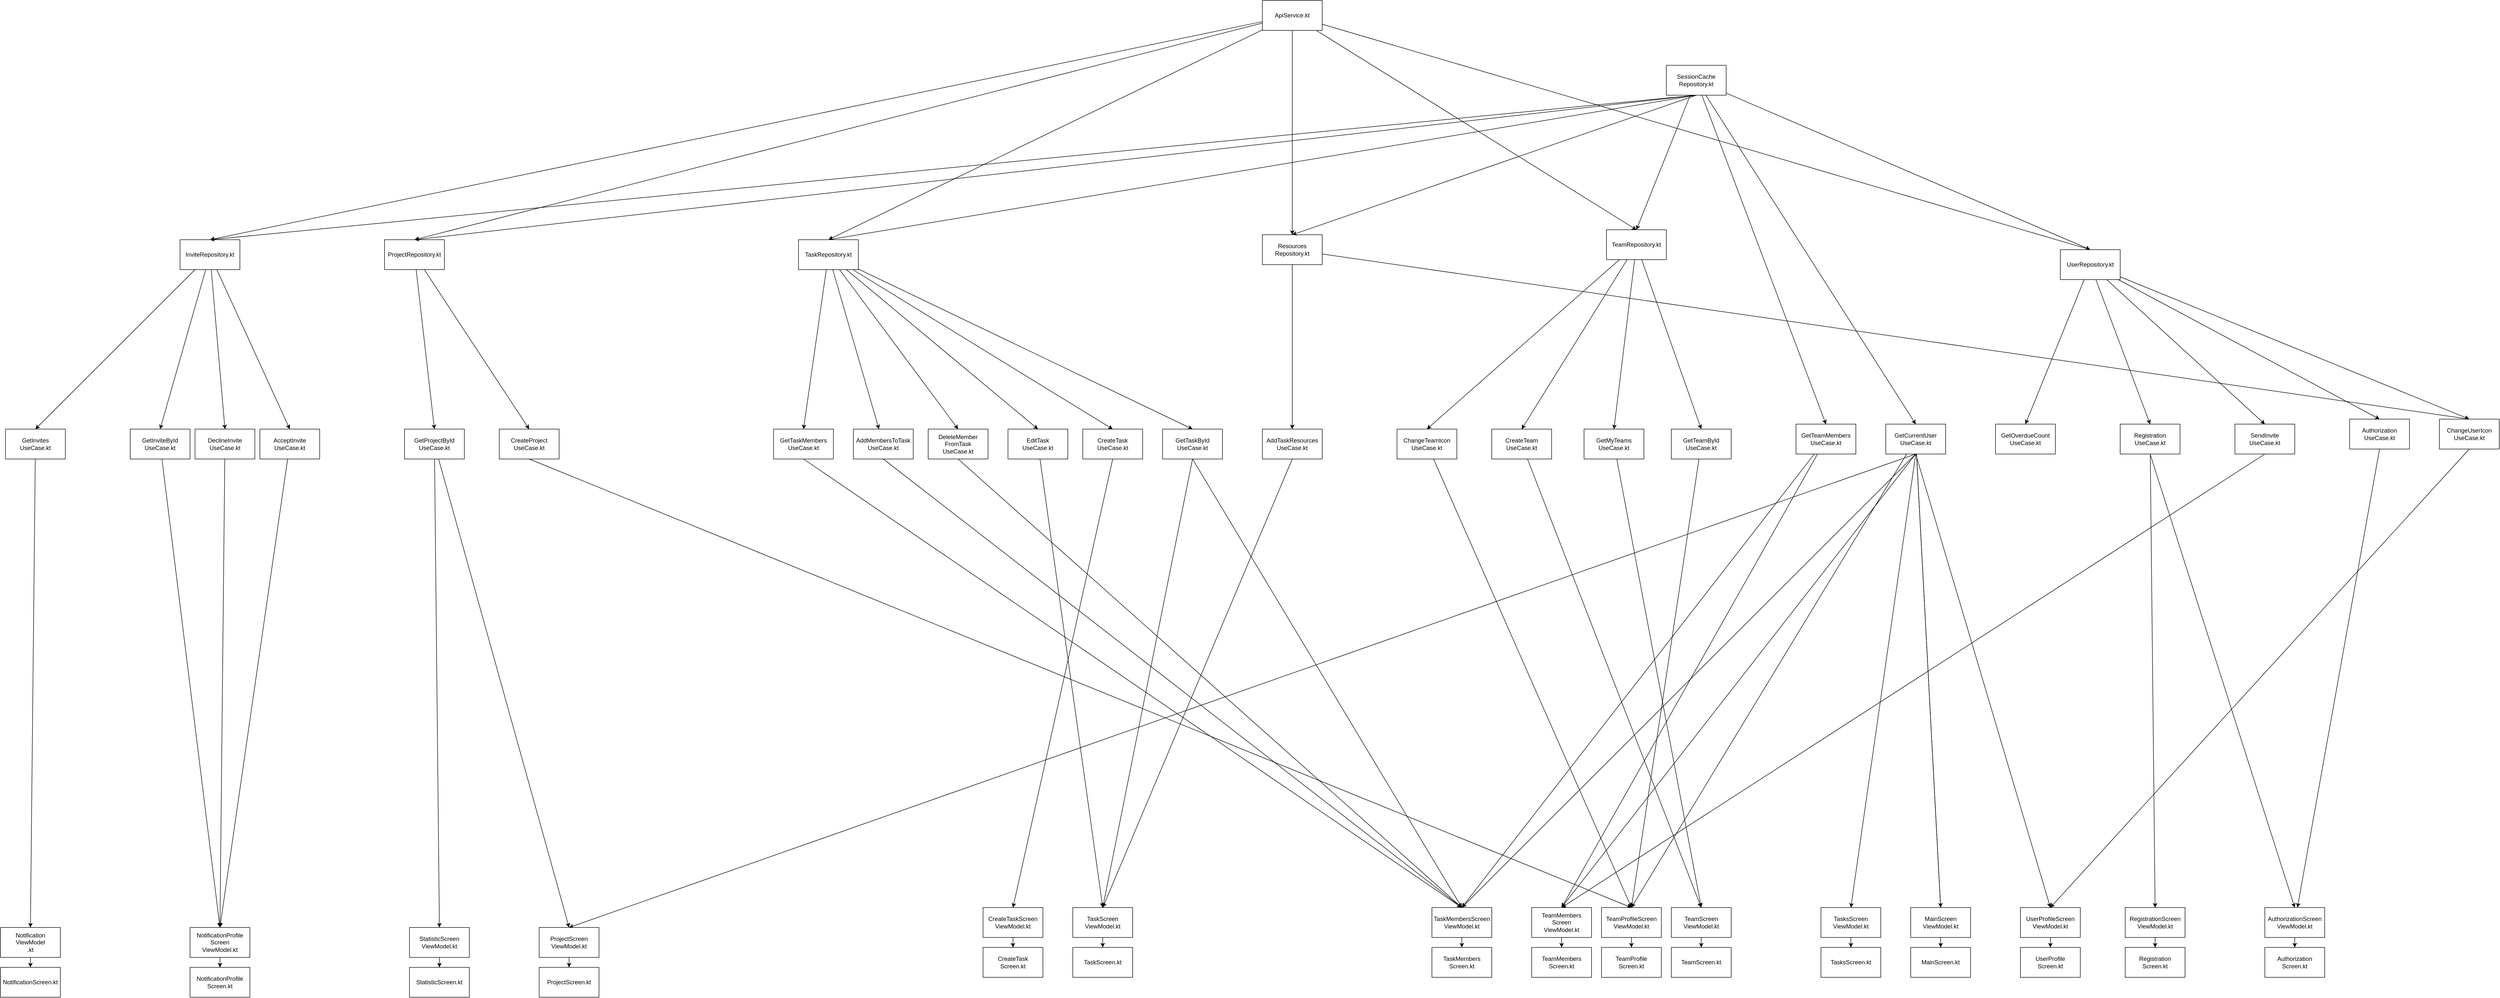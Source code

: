 <mxfile version="24.4.13" type="github">
  <diagram name="Страница — 1" id="Wd8Lt1hOdJY-ABtcQ9To">
    <mxGraphModel dx="9902" dy="3682" grid="1" gridSize="10" guides="1" tooltips="1" connect="1" arrows="1" fold="1" page="1" pageScale="1" pageWidth="827" pageHeight="1169" math="0" shadow="0">
      <root>
        <mxCell id="0" />
        <mxCell id="1" parent="0" />
        <mxCell id="PsXaZOM_-T2VpOONmFBl-9" style="rounded=0;orthogonalLoop=1;jettySize=auto;html=1;entryX=0.5;entryY=0;entryDx=0;entryDy=0;elbow=vertical;" parent="1" source="PsXaZOM_-T2VpOONmFBl-1" target="PsXaZOM_-T2VpOONmFBl-2" edge="1">
          <mxGeometry relative="1" as="geometry" />
        </mxCell>
        <mxCell id="PsXaZOM_-T2VpOONmFBl-10" style="rounded=0;orthogonalLoop=1;jettySize=auto;html=1;entryX=0.5;entryY=0;entryDx=0;entryDy=0;elbow=vertical;" parent="1" source="PsXaZOM_-T2VpOONmFBl-1" target="PsXaZOM_-T2VpOONmFBl-3" edge="1">
          <mxGeometry relative="1" as="geometry" />
        </mxCell>
        <mxCell id="PsXaZOM_-T2VpOONmFBl-11" style="rounded=0;orthogonalLoop=1;jettySize=auto;html=1;entryX=0.5;entryY=0;entryDx=0;entryDy=0;elbow=vertical;" parent="1" source="PsXaZOM_-T2VpOONmFBl-1" target="PsXaZOM_-T2VpOONmFBl-4" edge="1">
          <mxGeometry relative="1" as="geometry" />
        </mxCell>
        <mxCell id="PsXaZOM_-T2VpOONmFBl-12" style="rounded=0;orthogonalLoop=1;jettySize=auto;html=1;entryX=0.5;entryY=0;entryDx=0;entryDy=0;elbow=vertical;" parent="1" source="PsXaZOM_-T2VpOONmFBl-1" target="PsXaZOM_-T2VpOONmFBl-6" edge="1">
          <mxGeometry relative="1" as="geometry" />
        </mxCell>
        <mxCell id="PsXaZOM_-T2VpOONmFBl-13" style="rounded=0;orthogonalLoop=1;jettySize=auto;html=1;entryX=0.5;entryY=0;entryDx=0;entryDy=0;elbow=vertical;" parent="1" source="PsXaZOM_-T2VpOONmFBl-1" target="PsXaZOM_-T2VpOONmFBl-7" edge="1">
          <mxGeometry relative="1" as="geometry" />
        </mxCell>
        <mxCell id="PsXaZOM_-T2VpOONmFBl-14" style="rounded=0;orthogonalLoop=1;jettySize=auto;html=1;entryX=0.5;entryY=0;entryDx=0;entryDy=0;elbow=vertical;" parent="1" source="PsXaZOM_-T2VpOONmFBl-1" target="PsXaZOM_-T2VpOONmFBl-8" edge="1">
          <mxGeometry relative="1" as="geometry" />
        </mxCell>
        <mxCell id="PsXaZOM_-T2VpOONmFBl-1" value="ApiService.kt" style="rounded=0;whiteSpace=wrap;html=1;" parent="1" vertex="1">
          <mxGeometry x="-860" y="-870" width="120" height="60" as="geometry" />
        </mxCell>
        <mxCell id="rrfpWrtRIMoo7r-Dwv4L-63" style="rounded=0;orthogonalLoop=1;jettySize=auto;html=1;entryX=0.5;entryY=0;entryDx=0;entryDy=0;elbow=vertical;" parent="1" source="PsXaZOM_-T2VpOONmFBl-2" target="rrfpWrtRIMoo7r-Dwv4L-4" edge="1">
          <mxGeometry relative="1" as="geometry" />
        </mxCell>
        <mxCell id="rrfpWrtRIMoo7r-Dwv4L-64" style="rounded=0;orthogonalLoop=1;jettySize=auto;html=1;entryX=0.5;entryY=0;entryDx=0;entryDy=0;elbow=vertical;" parent="1" source="PsXaZOM_-T2VpOONmFBl-2" target="rrfpWrtRIMoo7r-Dwv4L-5" edge="1">
          <mxGeometry relative="1" as="geometry" />
        </mxCell>
        <mxCell id="rrfpWrtRIMoo7r-Dwv4L-65" style="rounded=0;orthogonalLoop=1;jettySize=auto;html=1;entryX=0.5;entryY=0;entryDx=0;entryDy=0;elbow=vertical;" parent="1" source="PsXaZOM_-T2VpOONmFBl-2" target="rrfpWrtRIMoo7r-Dwv4L-2" edge="1">
          <mxGeometry relative="1" as="geometry" />
        </mxCell>
        <mxCell id="rrfpWrtRIMoo7r-Dwv4L-66" style="rounded=0;orthogonalLoop=1;jettySize=auto;html=1;entryX=0.5;entryY=0;entryDx=0;entryDy=0;elbow=vertical;" parent="1" source="PsXaZOM_-T2VpOONmFBl-2" target="rrfpWrtRIMoo7r-Dwv4L-3" edge="1">
          <mxGeometry relative="1" as="geometry" />
        </mxCell>
        <mxCell id="PsXaZOM_-T2VpOONmFBl-2" value="InviteRepository.kt" style="rounded=0;whiteSpace=wrap;html=1;" parent="1" vertex="1">
          <mxGeometry x="-3030" y="-390" width="120" height="60" as="geometry" />
        </mxCell>
        <mxCell id="GL7n69devyDXVmoGjWVV-3" style="rounded=0;orthogonalLoop=1;jettySize=auto;html=1;entryX=0.5;entryY=0;entryDx=0;entryDy=0;elbow=vertical;" edge="1" parent="1" source="PsXaZOM_-T2VpOONmFBl-3" target="rrfpWrtRIMoo7r-Dwv4L-6">
          <mxGeometry relative="1" as="geometry" />
        </mxCell>
        <mxCell id="GL7n69devyDXVmoGjWVV-4" style="rounded=0;orthogonalLoop=1;jettySize=auto;html=1;entryX=0.5;entryY=0;entryDx=0;entryDy=0;elbow=vertical;" edge="1" parent="1" source="PsXaZOM_-T2VpOONmFBl-3" target="rrfpWrtRIMoo7r-Dwv4L-7">
          <mxGeometry relative="1" as="geometry" />
        </mxCell>
        <mxCell id="PsXaZOM_-T2VpOONmFBl-3" value="ProjectRepository.kt" style="rounded=0;whiteSpace=wrap;html=1;" parent="1" vertex="1">
          <mxGeometry x="-2620" y="-390" width="120" height="60" as="geometry" />
        </mxCell>
        <mxCell id="GL7n69devyDXVmoGjWVV-72" style="rounded=0;orthogonalLoop=1;jettySize=auto;html=1;entryX=0.5;entryY=0;entryDx=0;entryDy=0;elbow=vertical;" edge="1" parent="1" source="PsXaZOM_-T2VpOONmFBl-4" target="rrfpWrtRIMoo7r-Dwv4L-8">
          <mxGeometry relative="1" as="geometry" />
        </mxCell>
        <mxCell id="GL7n69devyDXVmoGjWVV-85" style="rounded=0;orthogonalLoop=1;jettySize=auto;html=1;entryX=0.5;entryY=0;entryDx=0;entryDy=0;elbow=vertical;" edge="1" parent="1" source="PsXaZOM_-T2VpOONmFBl-4" target="rrfpWrtRIMoo7r-Dwv4L-9">
          <mxGeometry relative="1" as="geometry">
            <mxPoint x="2025" y="-30" as="targetPoint" />
          </mxGeometry>
        </mxCell>
        <mxCell id="PsXaZOM_-T2VpOONmFBl-4" value="&lt;div&gt;Resources&lt;/div&gt;&lt;div&gt;Repository.kt&lt;/div&gt;" style="rounded=0;whiteSpace=wrap;html=1;" parent="1" vertex="1">
          <mxGeometry x="-860" y="-400" width="120" height="60" as="geometry" />
        </mxCell>
        <mxCell id="rrfpWrtRIMoo7r-Dwv4L-35" style="rounded=0;orthogonalLoop=1;jettySize=auto;html=1;entryX=0.5;entryY=0;entryDx=0;entryDy=0;elbow=vertical;" parent="1" source="PsXaZOM_-T2VpOONmFBl-5" target="PsXaZOM_-T2VpOONmFBl-8" edge="1">
          <mxGeometry relative="1" as="geometry" />
        </mxCell>
        <mxCell id="rrfpWrtRIMoo7r-Dwv4L-36" style="rounded=0;orthogonalLoop=1;jettySize=auto;html=1;entryX=0.5;entryY=0;entryDx=0;entryDy=0;elbow=vertical;" parent="1" source="PsXaZOM_-T2VpOONmFBl-5" target="PsXaZOM_-T2VpOONmFBl-7" edge="1">
          <mxGeometry relative="1" as="geometry" />
        </mxCell>
        <mxCell id="rrfpWrtRIMoo7r-Dwv4L-37" style="rounded=0;orthogonalLoop=1;jettySize=auto;html=1;entryX=0.5;entryY=0;entryDx=0;entryDy=0;exitX=0.5;exitY=1;exitDx=0;exitDy=0;elbow=vertical;" parent="1" source="PsXaZOM_-T2VpOONmFBl-5" target="PsXaZOM_-T2VpOONmFBl-6" edge="1">
          <mxGeometry relative="1" as="geometry" />
        </mxCell>
        <mxCell id="rrfpWrtRIMoo7r-Dwv4L-38" style="rounded=0;orthogonalLoop=1;jettySize=auto;html=1;entryX=0.5;entryY=0;entryDx=0;entryDy=0;exitX=0.5;exitY=1;exitDx=0;exitDy=0;elbow=vertical;" parent="1" source="PsXaZOM_-T2VpOONmFBl-5" target="PsXaZOM_-T2VpOONmFBl-4" edge="1">
          <mxGeometry relative="1" as="geometry" />
        </mxCell>
        <mxCell id="rrfpWrtRIMoo7r-Dwv4L-39" style="rounded=0;orthogonalLoop=1;jettySize=auto;html=1;entryX=0.5;entryY=0;entryDx=0;entryDy=0;exitX=0.5;exitY=1;exitDx=0;exitDy=0;elbow=vertical;" parent="1" source="PsXaZOM_-T2VpOONmFBl-5" target="PsXaZOM_-T2VpOONmFBl-3" edge="1">
          <mxGeometry relative="1" as="geometry" />
        </mxCell>
        <mxCell id="rrfpWrtRIMoo7r-Dwv4L-40" style="rounded=0;orthogonalLoop=1;jettySize=auto;html=1;entryX=0.5;entryY=0;entryDx=0;entryDy=0;exitX=0.5;exitY=1;exitDx=0;exitDy=0;elbow=vertical;" parent="1" source="PsXaZOM_-T2VpOONmFBl-5" target="PsXaZOM_-T2VpOONmFBl-2" edge="1">
          <mxGeometry relative="1" as="geometry" />
        </mxCell>
        <mxCell id="rrfpWrtRIMoo7r-Dwv4L-54" style="rounded=0;orthogonalLoop=1;jettySize=auto;html=1;entryX=0.5;entryY=0;entryDx=0;entryDy=0;elbow=vertical;" parent="1" source="PsXaZOM_-T2VpOONmFBl-5" target="rrfpWrtRIMoo7r-Dwv4L-52" edge="1">
          <mxGeometry relative="1" as="geometry" />
        </mxCell>
        <mxCell id="rrfpWrtRIMoo7r-Dwv4L-24" style="rounded=0;orthogonalLoop=1;jettySize=auto;html=1;elbow=vertical;" parent="1" source="PsXaZOM_-T2VpOONmFBl-6" target="rrfpWrtRIMoo7r-Dwv4L-10" edge="1">
          <mxGeometry relative="1" as="geometry" />
        </mxCell>
        <mxCell id="rrfpWrtRIMoo7r-Dwv4L-25" style="rounded=0;orthogonalLoop=1;jettySize=auto;html=1;entryX=0.5;entryY=0;entryDx=0;entryDy=0;elbow=vertical;" parent="1" source="PsXaZOM_-T2VpOONmFBl-6" target="rrfpWrtRIMoo7r-Dwv4L-11" edge="1">
          <mxGeometry relative="1" as="geometry" />
        </mxCell>
        <mxCell id="rrfpWrtRIMoo7r-Dwv4L-26" style="rounded=0;orthogonalLoop=1;jettySize=auto;html=1;entryX=0.5;entryY=0;entryDx=0;entryDy=0;elbow=vertical;" parent="1" source="PsXaZOM_-T2VpOONmFBl-6" target="rrfpWrtRIMoo7r-Dwv4L-12" edge="1">
          <mxGeometry relative="1" as="geometry" />
        </mxCell>
        <mxCell id="rrfpWrtRIMoo7r-Dwv4L-27" style="rounded=0;orthogonalLoop=1;jettySize=auto;html=1;entryX=0.5;entryY=0;entryDx=0;entryDy=0;elbow=vertical;" parent="1" source="PsXaZOM_-T2VpOONmFBl-6" target="rrfpWrtRIMoo7r-Dwv4L-13" edge="1">
          <mxGeometry relative="1" as="geometry" />
        </mxCell>
        <mxCell id="rrfpWrtRIMoo7r-Dwv4L-28" style="rounded=0;orthogonalLoop=1;jettySize=auto;html=1;entryX=0.5;entryY=0;entryDx=0;entryDy=0;elbow=vertical;" parent="1" source="PsXaZOM_-T2VpOONmFBl-6" target="rrfpWrtRIMoo7r-Dwv4L-14" edge="1">
          <mxGeometry relative="1" as="geometry" />
        </mxCell>
        <mxCell id="rrfpWrtRIMoo7r-Dwv4L-29" style="rounded=0;orthogonalLoop=1;jettySize=auto;html=1;entryX=0.5;entryY=0;entryDx=0;entryDy=0;elbow=vertical;" parent="1" source="PsXaZOM_-T2VpOONmFBl-6" target="rrfpWrtRIMoo7r-Dwv4L-15" edge="1">
          <mxGeometry relative="1" as="geometry" />
        </mxCell>
        <mxCell id="PsXaZOM_-T2VpOONmFBl-6" value="TaskRepository.kt" style="rounded=0;whiteSpace=wrap;html=1;" parent="1" vertex="1">
          <mxGeometry x="-1790" y="-390" width="120" height="60" as="geometry" />
        </mxCell>
        <mxCell id="GL7n69devyDXVmoGjWVV-75" style="rounded=0;orthogonalLoop=1;jettySize=auto;html=1;entryX=0.5;entryY=0;entryDx=0;entryDy=0;elbow=vertical;" edge="1" parent="1" source="PsXaZOM_-T2VpOONmFBl-7" target="rrfpWrtRIMoo7r-Dwv4L-16">
          <mxGeometry relative="1" as="geometry" />
        </mxCell>
        <mxCell id="GL7n69devyDXVmoGjWVV-76" style="rounded=0;orthogonalLoop=1;jettySize=auto;html=1;entryX=0.5;entryY=0;entryDx=0;entryDy=0;elbow=vertical;" edge="1" parent="1" source="PsXaZOM_-T2VpOONmFBl-7" target="rrfpWrtRIMoo7r-Dwv4L-17">
          <mxGeometry relative="1" as="geometry" />
        </mxCell>
        <mxCell id="GL7n69devyDXVmoGjWVV-77" style="rounded=0;orthogonalLoop=1;jettySize=auto;html=1;entryX=0.5;entryY=0;entryDx=0;entryDy=0;elbow=vertical;" edge="1" parent="1" source="PsXaZOM_-T2VpOONmFBl-7" target="rrfpWrtRIMoo7r-Dwv4L-18">
          <mxGeometry relative="1" as="geometry" />
        </mxCell>
        <mxCell id="GL7n69devyDXVmoGjWVV-78" style="rounded=0;orthogonalLoop=1;jettySize=auto;html=1;entryX=0.5;entryY=0;entryDx=0;entryDy=0;elbow=vertical;" edge="1" parent="1" source="PsXaZOM_-T2VpOONmFBl-7" target="rrfpWrtRIMoo7r-Dwv4L-19">
          <mxGeometry relative="1" as="geometry" />
        </mxCell>
        <mxCell id="GL7n69devyDXVmoGjWVV-79" style="rounded=0;orthogonalLoop=1;jettySize=auto;html=1;entryX=0.5;entryY=0;entryDx=0;entryDy=0;elbow=vertical;" edge="1" parent="1" source="PsXaZOM_-T2VpOONmFBl-5" target="rrfpWrtRIMoo7r-Dwv4L-20">
          <mxGeometry relative="1" as="geometry" />
        </mxCell>
        <mxCell id="PsXaZOM_-T2VpOONmFBl-7" value="TeamRepository.kt" style="rounded=0;whiteSpace=wrap;html=1;" parent="1" vertex="1">
          <mxGeometry x="-170" y="-410" width="120" height="60" as="geometry" />
        </mxCell>
        <mxCell id="rrfpWrtRIMoo7r-Dwv4L-43" style="rounded=0;orthogonalLoop=1;jettySize=auto;html=1;entryX=0.5;entryY=0;entryDx=0;entryDy=0;elbow=vertical;" parent="1" source="PsXaZOM_-T2VpOONmFBl-8" target="rrfpWrtRIMoo7r-Dwv4L-21" edge="1">
          <mxGeometry relative="1" as="geometry" />
        </mxCell>
        <mxCell id="rrfpWrtRIMoo7r-Dwv4L-44" style="rounded=0;orthogonalLoop=1;jettySize=auto;html=1;entryX=0.5;entryY=0;entryDx=0;entryDy=0;elbow=vertical;" parent="1" source="PsXaZOM_-T2VpOONmFBl-8" target="rrfpWrtRIMoo7r-Dwv4L-30" edge="1">
          <mxGeometry relative="1" as="geometry" />
        </mxCell>
        <mxCell id="rrfpWrtRIMoo7r-Dwv4L-55" style="rounded=0;orthogonalLoop=1;jettySize=auto;html=1;entryX=0.5;entryY=0;entryDx=0;entryDy=0;elbow=vertical;" parent="1" source="PsXaZOM_-T2VpOONmFBl-8" target="rrfpWrtRIMoo7r-Dwv4L-22" edge="1">
          <mxGeometry relative="1" as="geometry" />
        </mxCell>
        <mxCell id="rrfpWrtRIMoo7r-Dwv4L-56" style="rounded=0;orthogonalLoop=1;jettySize=auto;html=1;entryX=0.5;entryY=0;entryDx=0;entryDy=0;elbow=vertical;" parent="1" source="PsXaZOM_-T2VpOONmFBl-8" target="rrfpWrtRIMoo7r-Dwv4L-31" edge="1">
          <mxGeometry relative="1" as="geometry" />
        </mxCell>
        <mxCell id="GL7n69devyDXVmoGjWVV-84" style="rounded=0;orthogonalLoop=1;jettySize=auto;html=1;entryX=0.5;entryY=0;entryDx=0;entryDy=0;elbow=vertical;" edge="1" parent="1" source="PsXaZOM_-T2VpOONmFBl-8" target="rrfpWrtRIMoo7r-Dwv4L-9">
          <mxGeometry relative="1" as="geometry" />
        </mxCell>
        <mxCell id="PsXaZOM_-T2VpOONmFBl-8" value="UserRepository.kt" style="rounded=0;whiteSpace=wrap;html=1;" parent="1" vertex="1">
          <mxGeometry x="740" y="-370" width="120" height="60" as="geometry" />
        </mxCell>
        <mxCell id="rrfpWrtRIMoo7r-Dwv4L-61" style="rounded=0;orthogonalLoop=1;jettySize=auto;html=1;entryX=0.5;entryY=0;entryDx=0;entryDy=0;elbow=vertical;" parent="1" source="rrfpWrtRIMoo7r-Dwv4L-2" target="rrfpWrtRIMoo7r-Dwv4L-57" edge="1">
          <mxGeometry relative="1" as="geometry">
            <mxPoint x="-1920.0" y="530" as="targetPoint" />
          </mxGeometry>
        </mxCell>
        <mxCell id="rrfpWrtRIMoo7r-Dwv4L-2" value="&lt;div&gt;AcceptInvite&lt;/div&gt;&lt;div&gt;UseCase.kt&lt;/div&gt;" style="rounded=0;whiteSpace=wrap;html=1;" parent="1" vertex="1">
          <mxGeometry x="-2870" y="-10" width="120" height="60" as="geometry" />
        </mxCell>
        <mxCell id="rrfpWrtRIMoo7r-Dwv4L-60" style="rounded=0;orthogonalLoop=1;jettySize=auto;html=1;entryX=0.5;entryY=0;entryDx=0;entryDy=0;elbow=vertical;" parent="1" source="rrfpWrtRIMoo7r-Dwv4L-3" target="rrfpWrtRIMoo7r-Dwv4L-57" edge="1">
          <mxGeometry relative="1" as="geometry" />
        </mxCell>
        <mxCell id="rrfpWrtRIMoo7r-Dwv4L-3" value="&lt;div&gt;GetInviteById&lt;/div&gt;&lt;div&gt;UseCase.kt&lt;/div&gt;" style="rounded=0;whiteSpace=wrap;html=1;" parent="1" vertex="1">
          <mxGeometry x="-3130" y="-10" width="120" height="60" as="geometry" />
        </mxCell>
        <mxCell id="rrfpWrtRIMoo7r-Dwv4L-62" style="rounded=0;orthogonalLoop=1;jettySize=auto;html=1;entryX=0.5;entryY=0;entryDx=0;entryDy=0;elbow=vertical;" parent="1" source="rrfpWrtRIMoo7r-Dwv4L-4" target="rrfpWrtRIMoo7r-Dwv4L-57" edge="1">
          <mxGeometry relative="1" as="geometry">
            <mxPoint x="-1920.0" y="530" as="targetPoint" />
          </mxGeometry>
        </mxCell>
        <mxCell id="rrfpWrtRIMoo7r-Dwv4L-4" value="&lt;div&gt;DeclineInvite&lt;/div&gt;&lt;div&gt;UseCase.kt&lt;/div&gt;" style="rounded=0;whiteSpace=wrap;html=1;" parent="1" vertex="1">
          <mxGeometry x="-3000" y="-10" width="120" height="60" as="geometry" />
        </mxCell>
        <mxCell id="rrfpWrtRIMoo7r-Dwv4L-73" style="rounded=0;orthogonalLoop=1;jettySize=auto;html=1;entryX=0.5;entryY=0;entryDx=0;entryDy=0;elbow=vertical;" parent="1" source="rrfpWrtRIMoo7r-Dwv4L-5" target="rrfpWrtRIMoo7r-Dwv4L-71" edge="1">
          <mxGeometry relative="1" as="geometry" />
        </mxCell>
        <mxCell id="rrfpWrtRIMoo7r-Dwv4L-5" value="&lt;div&gt;GetInvites&lt;/div&gt;&lt;div&gt;UseCase.kt&lt;/div&gt;" style="rounded=0;whiteSpace=wrap;html=1;" parent="1" vertex="1">
          <mxGeometry x="-3380" y="-10" width="120" height="60" as="geometry" />
        </mxCell>
        <mxCell id="GL7n69devyDXVmoGjWVV-52" style="rounded=0;orthogonalLoop=1;jettySize=auto;html=1;entryX=0.5;entryY=0;entryDx=0;entryDy=0;elbow=vertical;" edge="1" parent="1" source="rrfpWrtRIMoo7r-Dwv4L-52" target="GL7n69devyDXVmoGjWVV-42">
          <mxGeometry relative="1" as="geometry" />
        </mxCell>
        <mxCell id="GL7n69devyDXVmoGjWVV-80" style="rounded=0;orthogonalLoop=1;jettySize=auto;html=1;entryX=0.5;entryY=0;entryDx=0;entryDy=0;exitX=0.5;exitY=1;exitDx=0;exitDy=0;elbow=vertical;" edge="1" parent="1" source="rrfpWrtRIMoo7r-Dwv4L-6" target="GL7n69devyDXVmoGjWVV-42">
          <mxGeometry relative="1" as="geometry">
            <mxPoint x="-1240" y="800" as="targetPoint" />
          </mxGeometry>
        </mxCell>
        <mxCell id="rrfpWrtRIMoo7r-Dwv4L-6" value="&lt;div&gt;CreateProject&lt;/div&gt;&lt;div&gt;UseCase.kt&lt;/div&gt;" style="rounded=0;whiteSpace=wrap;html=1;" parent="1" vertex="1">
          <mxGeometry x="-2390" y="-10" width="120" height="60" as="geometry" />
        </mxCell>
        <mxCell id="GL7n69devyDXVmoGjWVV-2" style="rounded=0;orthogonalLoop=1;jettySize=auto;html=1;entryX=0.5;entryY=0;entryDx=0;entryDy=0;elbow=vertical;" edge="1" parent="1" source="rrfpWrtRIMoo7r-Dwv4L-7" target="rrfpWrtRIMoo7r-Dwv4L-68">
          <mxGeometry relative="1" as="geometry">
            <mxPoint x="-620" y="690" as="targetPoint" />
          </mxGeometry>
        </mxCell>
        <mxCell id="GL7n69devyDXVmoGjWVV-18" style="rounded=0;orthogonalLoop=1;jettySize=auto;html=1;entryX=0.5;entryY=0;entryDx=0;entryDy=0;elbow=vertical;" edge="1" parent="1" source="rrfpWrtRIMoo7r-Dwv4L-7" target="GL7n69devyDXVmoGjWVV-10">
          <mxGeometry relative="1" as="geometry" />
        </mxCell>
        <mxCell id="rrfpWrtRIMoo7r-Dwv4L-7" value="&lt;div&gt;GetProjectById&lt;/div&gt;&lt;div&gt;UseCase.kt&lt;/div&gt;" style="rounded=0;whiteSpace=wrap;html=1;" parent="1" vertex="1">
          <mxGeometry x="-2580" y="-10" width="120" height="60" as="geometry" />
        </mxCell>
        <mxCell id="GL7n69devyDXVmoGjWVV-28" style="rounded=0;orthogonalLoop=1;jettySize=auto;html=1;entryX=0.5;entryY=0;entryDx=0;entryDy=0;exitX=0.5;exitY=1;exitDx=0;exitDy=0;elbow=vertical;" edge="1" parent="1" source="rrfpWrtRIMoo7r-Dwv4L-8" target="GL7n69devyDXVmoGjWVV-16">
          <mxGeometry relative="1" as="geometry" />
        </mxCell>
        <mxCell id="rrfpWrtRIMoo7r-Dwv4L-8" value="&lt;div&gt;AddTaskResources&lt;/div&gt;&lt;div&gt;UseCase.kt&lt;/div&gt;" style="rounded=0;whiteSpace=wrap;html=1;" parent="1" vertex="1">
          <mxGeometry x="-860" y="-10" width="120" height="60" as="geometry" />
        </mxCell>
        <mxCell id="GL7n69devyDXVmoGjWVV-60" style="rounded=0;orthogonalLoop=1;jettySize=auto;html=1;entryX=0.5;entryY=0;entryDx=0;entryDy=0;exitX=0.5;exitY=1;exitDx=0;exitDy=0;elbow=vertical;" edge="1" parent="1" source="rrfpWrtRIMoo7r-Dwv4L-9" target="GL7n69devyDXVmoGjWVV-57">
          <mxGeometry relative="1" as="geometry" />
        </mxCell>
        <mxCell id="rrfpWrtRIMoo7r-Dwv4L-9" value="&lt;div&gt;ChangeUserIcon&lt;/div&gt;&lt;div&gt;UseCase.kt&lt;/div&gt;" style="rounded=0;whiteSpace=wrap;html=1;" parent="1" vertex="1">
          <mxGeometry x="1500" y="-30" width="120" height="60" as="geometry" />
        </mxCell>
        <mxCell id="GL7n69devyDXVmoGjWVV-22" style="rounded=0;orthogonalLoop=1;jettySize=auto;html=1;entryX=0.5;entryY=0;entryDx=0;entryDy=0;exitX=0.5;exitY=1;exitDx=0;exitDy=0;elbow=vertical;" edge="1" parent="1" source="rrfpWrtRIMoo7r-Dwv4L-10" target="GL7n69devyDXVmoGjWVV-13">
          <mxGeometry relative="1" as="geometry" />
        </mxCell>
        <mxCell id="rrfpWrtRIMoo7r-Dwv4L-10" value="&lt;div&gt;AddMembersToTask&lt;/div&gt;&lt;div&gt;UseCase.kt&lt;/div&gt;" style="rounded=0;whiteSpace=wrap;html=1;" parent="1" vertex="1">
          <mxGeometry x="-1680" y="-10" width="120" height="60" as="geometry" />
        </mxCell>
        <mxCell id="GL7n69devyDXVmoGjWVV-63" style="rounded=0;orthogonalLoop=1;jettySize=auto;html=1;entryX=0.5;entryY=0;entryDx=0;entryDy=0;exitX=0.5;exitY=1;exitDx=0;exitDy=0;elbow=vertical;" edge="1" parent="1" source="rrfpWrtRIMoo7r-Dwv4L-11" target="rrfpWrtRIMoo7r-Dwv4L-45">
          <mxGeometry relative="1" as="geometry" />
        </mxCell>
        <mxCell id="rrfpWrtRIMoo7r-Dwv4L-11" value="&lt;div&gt;CreateTask&lt;/div&gt;&lt;div&gt;UseCase.kt&lt;/div&gt;" style="rounded=0;whiteSpace=wrap;html=1;" parent="1" vertex="1">
          <mxGeometry x="-1220" y="-10" width="120" height="60" as="geometry" />
        </mxCell>
        <mxCell id="GL7n69devyDXVmoGjWVV-29" style="rounded=0;orthogonalLoop=1;jettySize=auto;html=1;entryX=0.5;entryY=0;entryDx=0;entryDy=0;elbow=vertical;" edge="1" parent="1" source="rrfpWrtRIMoo7r-Dwv4L-13" target="GL7n69devyDXVmoGjWVV-16">
          <mxGeometry relative="1" as="geometry">
            <mxPoint x="450" y="660" as="targetPoint" />
          </mxGeometry>
        </mxCell>
        <mxCell id="rrfpWrtRIMoo7r-Dwv4L-13" value="&lt;div&gt;EditTask&lt;/div&gt;&lt;div&gt;UseCase.kt&lt;/div&gt;" style="rounded=0;whiteSpace=wrap;html=1;" parent="1" vertex="1">
          <mxGeometry x="-1370" y="-10" width="120" height="60" as="geometry" />
        </mxCell>
        <mxCell id="GL7n69devyDXVmoGjWVV-26" style="rounded=0;orthogonalLoop=1;jettySize=auto;html=1;entryX=0.5;entryY=0;entryDx=0;entryDy=0;exitX=0.5;exitY=1;exitDx=0;exitDy=0;elbow=vertical;" edge="1" parent="1" source="rrfpWrtRIMoo7r-Dwv4L-14" target="GL7n69devyDXVmoGjWVV-13">
          <mxGeometry relative="1" as="geometry" />
        </mxCell>
        <mxCell id="GL7n69devyDXVmoGjWVV-27" style="rounded=0;orthogonalLoop=1;jettySize=auto;html=1;entryX=0.5;entryY=0;entryDx=0;entryDy=0;exitX=0.5;exitY=1;exitDx=0;exitDy=0;elbow=vertical;" edge="1" parent="1" source="rrfpWrtRIMoo7r-Dwv4L-14" target="GL7n69devyDXVmoGjWVV-16">
          <mxGeometry relative="1" as="geometry" />
        </mxCell>
        <mxCell id="rrfpWrtRIMoo7r-Dwv4L-14" value="&lt;div&gt;GetTaskById&lt;/div&gt;&lt;div&gt;UseCase.kt&lt;/div&gt;" style="rounded=0;whiteSpace=wrap;html=1;" parent="1" vertex="1">
          <mxGeometry x="-1060" y="-10" width="120" height="60" as="geometry" />
        </mxCell>
        <mxCell id="GL7n69devyDXVmoGjWVV-20" style="rounded=0;orthogonalLoop=1;jettySize=auto;html=1;entryX=0.5;entryY=0;entryDx=0;entryDy=0;exitX=0.5;exitY=1;exitDx=0;exitDy=0;elbow=vertical;" edge="1" parent="1" source="rrfpWrtRIMoo7r-Dwv4L-15" target="GL7n69devyDXVmoGjWVV-13">
          <mxGeometry relative="1" as="geometry" />
        </mxCell>
        <mxCell id="GL7n69devyDXVmoGjWVV-53" style="rounded=0;orthogonalLoop=1;jettySize=auto;html=1;entryX=0.5;entryY=0;entryDx=0;entryDy=0;elbow=vertical;" edge="1" parent="1" source="rrfpWrtRIMoo7r-Dwv4L-16" target="GL7n69devyDXVmoGjWVV-42">
          <mxGeometry relative="1" as="geometry">
            <mxPoint x="1119" y="920" as="targetPoint" />
          </mxGeometry>
        </mxCell>
        <mxCell id="rrfpWrtRIMoo7r-Dwv4L-16" value="&lt;div&gt;ChangeTeamIcon&lt;/div&gt;&lt;div&gt;UseCase.kt&lt;/div&gt;" style="rounded=0;whiteSpace=wrap;html=1;" parent="1" vertex="1">
          <mxGeometry x="-590" y="-10" width="120" height="60" as="geometry" />
        </mxCell>
        <mxCell id="GL7n69devyDXVmoGjWVV-54" style="rounded=0;orthogonalLoop=1;jettySize=auto;html=1;entryX=0.5;entryY=0;entryDx=0;entryDy=0;elbow=vertical;" edge="1" parent="1" source="rrfpWrtRIMoo7r-Dwv4L-17" target="GL7n69devyDXVmoGjWVV-45">
          <mxGeometry relative="1" as="geometry" />
        </mxCell>
        <mxCell id="rrfpWrtRIMoo7r-Dwv4L-17" value="&lt;div&gt;CreateTeam&lt;/div&gt;&lt;div&gt;UseCase.kt&lt;/div&gt;" style="rounded=0;whiteSpace=wrap;html=1;" parent="1" vertex="1">
          <mxGeometry x="-400" y="-10" width="120" height="60" as="geometry" />
        </mxCell>
        <mxCell id="GL7n69devyDXVmoGjWVV-55" style="rounded=0;orthogonalLoop=1;jettySize=auto;html=1;entryX=0.5;entryY=0;entryDx=0;entryDy=0;elbow=vertical;" edge="1" parent="1" source="rrfpWrtRIMoo7r-Dwv4L-18" target="GL7n69devyDXVmoGjWVV-45">
          <mxGeometry relative="1" as="geometry">
            <mxPoint x="1250" y="923" as="targetPoint" />
          </mxGeometry>
        </mxCell>
        <mxCell id="rrfpWrtRIMoo7r-Dwv4L-18" value="&lt;div&gt;GetMyTeams&lt;/div&gt;&lt;div&gt;UseCase.kt&lt;/div&gt;" style="rounded=0;whiteSpace=wrap;html=1;" parent="1" vertex="1">
          <mxGeometry x="-215" y="-10" width="120" height="60" as="geometry" />
        </mxCell>
        <mxCell id="GL7n69devyDXVmoGjWVV-50" style="rounded=0;orthogonalLoop=1;jettySize=auto;html=1;entryX=0.5;entryY=0;entryDx=0;entryDy=0;elbow=vertical;" edge="1" parent="1" source="rrfpWrtRIMoo7r-Dwv4L-19" target="GL7n69devyDXVmoGjWVV-42">
          <mxGeometry relative="1" as="geometry" />
        </mxCell>
        <mxCell id="rrfpWrtRIMoo7r-Dwv4L-19" value="&lt;div&gt;GetTeamById&lt;/div&gt;&lt;div&gt;UseCase.kt&lt;/div&gt;" style="rounded=0;whiteSpace=wrap;html=1;" parent="1" vertex="1">
          <mxGeometry x="-40" y="-10" width="120" height="60" as="geometry" />
        </mxCell>
        <mxCell id="GL7n69devyDXVmoGjWVV-21" style="rounded=0;orthogonalLoop=1;jettySize=auto;html=1;entryX=0.5;entryY=0;entryDx=0;entryDy=0;elbow=vertical;" edge="1" parent="1" source="rrfpWrtRIMoo7r-Dwv4L-20" target="GL7n69devyDXVmoGjWVV-13">
          <mxGeometry relative="1" as="geometry">
            <mxPoint x="480" y="930" as="targetPoint" />
          </mxGeometry>
        </mxCell>
        <mxCell id="GL7n69devyDXVmoGjWVV-47" style="rounded=0;orthogonalLoop=1;jettySize=auto;html=1;entryX=0.5;entryY=0;entryDx=0;entryDy=0;elbow=vertical;" edge="1" parent="1" source="rrfpWrtRIMoo7r-Dwv4L-20" target="GL7n69devyDXVmoGjWVV-39">
          <mxGeometry relative="1" as="geometry" />
        </mxCell>
        <mxCell id="rrfpWrtRIMoo7r-Dwv4L-20" value="&lt;div&gt;GetTeamMembers&lt;/div&gt;&lt;div&gt;UseCase.kt&lt;/div&gt;" style="rounded=0;whiteSpace=wrap;html=1;" parent="1" vertex="1">
          <mxGeometry x="210" y="-20" width="120" height="60" as="geometry" />
        </mxCell>
        <mxCell id="rrfpWrtRIMoo7r-Dwv4L-41" style="rounded=0;orthogonalLoop=1;jettySize=auto;html=1;entryX=0.5;entryY=0;entryDx=0;entryDy=0;exitX=0.5;exitY=1;exitDx=0;exitDy=0;elbow=vertical;" parent="1" source="rrfpWrtRIMoo7r-Dwv4L-31" target="rrfpWrtRIMoo7r-Dwv4L-32" edge="1">
          <mxGeometry relative="1" as="geometry" />
        </mxCell>
        <mxCell id="rrfpWrtRIMoo7r-Dwv4L-21" value="&lt;div&gt;GetOverdueCount&lt;/div&gt;&lt;div&gt;UseCase.kt&lt;/div&gt;" style="rounded=0;whiteSpace=wrap;html=1;" parent="1" vertex="1">
          <mxGeometry x="610" y="-20" width="120" height="60" as="geometry" />
        </mxCell>
        <mxCell id="GL7n69devyDXVmoGjWVV-49" style="rounded=0;orthogonalLoop=1;jettySize=auto;html=1;entryX=0.5;entryY=0;entryDx=0;entryDy=0;exitX=0.5;exitY=1;exitDx=0;exitDy=0;elbow=vertical;" edge="1" parent="1" source="rrfpWrtRIMoo7r-Dwv4L-22" target="GL7n69devyDXVmoGjWVV-39">
          <mxGeometry relative="1" as="geometry" />
        </mxCell>
        <mxCell id="rrfpWrtRIMoo7r-Dwv4L-22" value="&lt;div&gt;SendInvite&lt;/div&gt;&lt;div&gt;UseCase.kt&lt;/div&gt;" style="rounded=0;whiteSpace=wrap;html=1;" parent="1" vertex="1">
          <mxGeometry x="1090" y="-20" width="120" height="60" as="geometry" />
        </mxCell>
        <mxCell id="rrfpWrtRIMoo7r-Dwv4L-42" style="rounded=0;orthogonalLoop=1;jettySize=auto;html=1;exitX=0.5;exitY=1;exitDx=0;exitDy=0;elbow=vertical;" parent="1" source="rrfpWrtRIMoo7r-Dwv4L-30" target="rrfpWrtRIMoo7r-Dwv4L-32" edge="1">
          <mxGeometry relative="1" as="geometry" />
        </mxCell>
        <mxCell id="rrfpWrtRIMoo7r-Dwv4L-30" value="&lt;div&gt;Authorization&lt;/div&gt;&lt;div&gt;UseCase.kt&lt;/div&gt;" style="rounded=0;whiteSpace=wrap;html=1;" parent="1" vertex="1">
          <mxGeometry x="1320" y="-30" width="120" height="60" as="geometry" />
        </mxCell>
        <mxCell id="GL7n69devyDXVmoGjWVV-8" style="rounded=0;orthogonalLoop=1;jettySize=auto;html=1;entryX=0.5;entryY=0;entryDx=0;entryDy=0;elbow=vertical;" edge="1" parent="1" source="rrfpWrtRIMoo7r-Dwv4L-31" target="GL7n69devyDXVmoGjWVV-6">
          <mxGeometry relative="1" as="geometry" />
        </mxCell>
        <mxCell id="rrfpWrtRIMoo7r-Dwv4L-34" style="rounded=0;orthogonalLoop=1;jettySize=auto;html=1;entryX=0.5;entryY=0;entryDx=0;entryDy=0;elbow=vertical;" parent="1" source="rrfpWrtRIMoo7r-Dwv4L-32" target="rrfpWrtRIMoo7r-Dwv4L-33" edge="1">
          <mxGeometry relative="1" as="geometry" />
        </mxCell>
        <mxCell id="rrfpWrtRIMoo7r-Dwv4L-32" value="&lt;div&gt;AuthorizationScreen&lt;/div&gt;&lt;div&gt;ViewModel.kt&lt;/div&gt;" style="rounded=0;whiteSpace=wrap;html=1;" parent="1" vertex="1">
          <mxGeometry x="1150" y="950" width="120" height="60" as="geometry" />
        </mxCell>
        <mxCell id="rrfpWrtRIMoo7r-Dwv4L-33" value="&lt;div&gt;Authorization&lt;/div&gt;&lt;div&gt;Screen.kt&lt;/div&gt;" style="rounded=0;whiteSpace=wrap;html=1;" parent="1" vertex="1">
          <mxGeometry x="1150" y="1030" width="120" height="60" as="geometry" />
        </mxCell>
        <mxCell id="rrfpWrtRIMoo7r-Dwv4L-47" value="" style="rounded=0;orthogonalLoop=1;jettySize=auto;html=1;elbow=vertical;" parent="1" source="rrfpWrtRIMoo7r-Dwv4L-45" target="rrfpWrtRIMoo7r-Dwv4L-46" edge="1">
          <mxGeometry relative="1" as="geometry" />
        </mxCell>
        <mxCell id="rrfpWrtRIMoo7r-Dwv4L-45" value="&lt;div&gt;CreateTaskScreen&lt;/div&gt;&lt;div&gt;ViewModel.kt&lt;/div&gt;" style="rounded=0;whiteSpace=wrap;html=1;" parent="1" vertex="1">
          <mxGeometry x="-1420" y="950" width="120" height="60" as="geometry" />
        </mxCell>
        <mxCell id="rrfpWrtRIMoo7r-Dwv4L-46" value="&lt;div&gt;CreateTask&lt;/div&gt;&lt;div&gt;Screen.kt&lt;/div&gt;" style="whiteSpace=wrap;html=1;rounded=0;" parent="1" vertex="1">
          <mxGeometry x="-1420" y="1030" width="120" height="60" as="geometry" />
        </mxCell>
        <mxCell id="rrfpWrtRIMoo7r-Dwv4L-51" value="" style="rounded=0;orthogonalLoop=1;jettySize=auto;html=1;elbow=vertical;" parent="1" source="rrfpWrtRIMoo7r-Dwv4L-49" target="rrfpWrtRIMoo7r-Dwv4L-50" edge="1">
          <mxGeometry relative="1" as="geometry" />
        </mxCell>
        <mxCell id="rrfpWrtRIMoo7r-Dwv4L-50" value="MainScreen.kt" style="whiteSpace=wrap;html=1;rounded=0;" parent="1" vertex="1">
          <mxGeometry x="440" y="1030" width="120" height="60" as="geometry" />
        </mxCell>
        <mxCell id="rrfpWrtRIMoo7r-Dwv4L-53" style="rounded=0;orthogonalLoop=1;jettySize=auto;html=1;entryX=0.5;entryY=0;entryDx=0;entryDy=0;elbow=vertical;" parent="1" source="rrfpWrtRIMoo7r-Dwv4L-52" target="rrfpWrtRIMoo7r-Dwv4L-49" edge="1">
          <mxGeometry relative="1" as="geometry" />
        </mxCell>
        <mxCell id="GL7n69devyDXVmoGjWVV-1" style="rounded=0;orthogonalLoop=1;jettySize=auto;html=1;entryX=0.5;entryY=0;entryDx=0;entryDy=0;exitX=0.5;exitY=1;exitDx=0;exitDy=0;elbow=vertical;" edge="1" parent="1" source="rrfpWrtRIMoo7r-Dwv4L-52" target="rrfpWrtRIMoo7r-Dwv4L-68">
          <mxGeometry relative="1" as="geometry" />
        </mxCell>
        <mxCell id="GL7n69devyDXVmoGjWVV-25" style="rounded=0;orthogonalLoop=1;jettySize=auto;html=1;entryX=0.5;entryY=0;entryDx=0;entryDy=0;exitX=0.5;exitY=1;exitDx=0;exitDy=0;elbow=vertical;" edge="1" parent="1" source="rrfpWrtRIMoo7r-Dwv4L-52" target="GL7n69devyDXVmoGjWVV-13">
          <mxGeometry relative="1" as="geometry">
            <mxPoint x="658.571" y="910" as="targetPoint" />
          </mxGeometry>
        </mxCell>
        <mxCell id="GL7n69devyDXVmoGjWVV-34" style="rounded=0;orthogonalLoop=1;jettySize=auto;html=1;entryX=0.5;entryY=0;entryDx=0;entryDy=0;exitX=0.5;exitY=1;exitDx=0;exitDy=0;elbow=vertical;" edge="1" parent="1" source="rrfpWrtRIMoo7r-Dwv4L-52" target="GL7n69devyDXVmoGjWVV-31">
          <mxGeometry relative="1" as="geometry" />
        </mxCell>
        <mxCell id="GL7n69devyDXVmoGjWVV-48" style="rounded=0;orthogonalLoop=1;jettySize=auto;html=1;entryX=0.5;entryY=0;entryDx=0;entryDy=0;exitX=0.5;exitY=1;exitDx=0;exitDy=0;elbow=vertical;" edge="1" parent="1" source="rrfpWrtRIMoo7r-Dwv4L-52" target="GL7n69devyDXVmoGjWVV-39">
          <mxGeometry relative="1" as="geometry">
            <mxPoint x="370" y="110" as="sourcePoint" />
          </mxGeometry>
        </mxCell>
        <mxCell id="GL7n69devyDXVmoGjWVV-59" style="rounded=0;orthogonalLoop=1;jettySize=auto;html=1;entryX=0.5;entryY=0;entryDx=0;entryDy=0;exitX=0.5;exitY=1;exitDx=0;exitDy=0;elbow=vertical;" edge="1" parent="1" source="rrfpWrtRIMoo7r-Dwv4L-52" target="GL7n69devyDXVmoGjWVV-57">
          <mxGeometry relative="1" as="geometry" />
        </mxCell>
        <mxCell id="rrfpWrtRIMoo7r-Dwv4L-59" value="" style="rounded=0;orthogonalLoop=1;jettySize=auto;html=1;elbow=vertical;" parent="1" source="rrfpWrtRIMoo7r-Dwv4L-57" target="rrfpWrtRIMoo7r-Dwv4L-58" edge="1">
          <mxGeometry relative="1" as="geometry" />
        </mxCell>
        <mxCell id="rrfpWrtRIMoo7r-Dwv4L-57" value="&lt;div&gt;NotificationProfile&lt;/div&gt;&lt;div&gt;Screen&lt;/div&gt;&lt;div&gt;ViewModel.kt&lt;/div&gt;" style="rounded=0;whiteSpace=wrap;html=1;" parent="1" vertex="1">
          <mxGeometry x="-3010" y="990" width="120" height="60" as="geometry" />
        </mxCell>
        <mxCell id="rrfpWrtRIMoo7r-Dwv4L-58" value="&lt;div&gt;NotificationProfile&lt;/div&gt;&lt;div&gt;Screen.kt&lt;/div&gt;" style="whiteSpace=wrap;html=1;rounded=0;" parent="1" vertex="1">
          <mxGeometry x="-3010" y="1070" width="120" height="60" as="geometry" />
        </mxCell>
        <mxCell id="rrfpWrtRIMoo7r-Dwv4L-67" value="" style="rounded=0;orthogonalLoop=1;jettySize=auto;html=1;elbow=vertical;" parent="1" source="rrfpWrtRIMoo7r-Dwv4L-68" target="rrfpWrtRIMoo7r-Dwv4L-69" edge="1">
          <mxGeometry relative="1" as="geometry" />
        </mxCell>
        <mxCell id="rrfpWrtRIMoo7r-Dwv4L-68" value="&lt;div&gt;ProjectScreen&lt;/div&gt;&lt;div&gt;ViewModel.kt&lt;/div&gt;" style="rounded=0;whiteSpace=wrap;html=1;" parent="1" vertex="1">
          <mxGeometry x="-2310" y="990" width="120" height="60" as="geometry" />
        </mxCell>
        <mxCell id="rrfpWrtRIMoo7r-Dwv4L-69" value="&lt;div&gt;ProjectScreen.kt&lt;/div&gt;" style="whiteSpace=wrap;html=1;rounded=0;" parent="1" vertex="1">
          <mxGeometry x="-2310" y="1070" width="120" height="60" as="geometry" />
        </mxCell>
        <mxCell id="rrfpWrtRIMoo7r-Dwv4L-70" value="" style="rounded=0;orthogonalLoop=1;jettySize=auto;html=1;elbow=vertical;" parent="1" source="rrfpWrtRIMoo7r-Dwv4L-71" target="rrfpWrtRIMoo7r-Dwv4L-72" edge="1">
          <mxGeometry relative="1" as="geometry" />
        </mxCell>
        <mxCell id="rrfpWrtRIMoo7r-Dwv4L-71" value="&lt;div&gt;Notification&lt;/div&gt;&lt;div&gt;ViewModel&lt;/div&gt;.kt" style="rounded=0;whiteSpace=wrap;html=1;" parent="1" vertex="1">
          <mxGeometry x="-3390" y="990" width="120" height="60" as="geometry" />
        </mxCell>
        <mxCell id="rrfpWrtRIMoo7r-Dwv4L-72" value="NotificationScreen.kt" style="whiteSpace=wrap;html=1;rounded=0;" parent="1" vertex="1">
          <mxGeometry x="-3390" y="1070" width="120" height="60" as="geometry" />
        </mxCell>
        <mxCell id="GL7n69devyDXVmoGjWVV-5" value="" style="rounded=0;orthogonalLoop=1;jettySize=auto;html=1;elbow=vertical;" edge="1" source="GL7n69devyDXVmoGjWVV-6" target="GL7n69devyDXVmoGjWVV-7" parent="1">
          <mxGeometry relative="1" as="geometry" />
        </mxCell>
        <mxCell id="GL7n69devyDXVmoGjWVV-6" value="&lt;div&gt;RegistrationScreen&lt;/div&gt;&lt;div&gt;ViewModel.kt&lt;/div&gt;" style="rounded=0;whiteSpace=wrap;html=1;" vertex="1" parent="1">
          <mxGeometry x="870" y="950" width="120" height="60" as="geometry" />
        </mxCell>
        <mxCell id="GL7n69devyDXVmoGjWVV-7" value="&lt;div&gt;Registration&lt;/div&gt;&lt;div&gt;Screen.kt&lt;/div&gt;" style="whiteSpace=wrap;html=1;rounded=0;" vertex="1" parent="1">
          <mxGeometry x="870" y="1030" width="120" height="60" as="geometry" />
        </mxCell>
        <mxCell id="GL7n69devyDXVmoGjWVV-9" style="rounded=0;orthogonalLoop=1;jettySize=auto;html=1;entryX=0.5;entryY=0;entryDx=0;entryDy=0;elbow=vertical;" edge="1" source="GL7n69devyDXVmoGjWVV-10" target="GL7n69devyDXVmoGjWVV-11" parent="1">
          <mxGeometry relative="1" as="geometry" />
        </mxCell>
        <mxCell id="GL7n69devyDXVmoGjWVV-10" value="&lt;div&gt;StatisticScreen&lt;/div&gt;&lt;div&gt;ViewModel.kt&lt;/div&gt;" style="rounded=0;whiteSpace=wrap;html=1;" vertex="1" parent="1">
          <mxGeometry x="-2570" y="990" width="120" height="60" as="geometry" />
        </mxCell>
        <mxCell id="GL7n69devyDXVmoGjWVV-11" value="StatisticScreen.kt" style="rounded=0;whiteSpace=wrap;html=1;" vertex="1" parent="1">
          <mxGeometry x="-2570" y="1070" width="120" height="60" as="geometry" />
        </mxCell>
        <mxCell id="GL7n69devyDXVmoGjWVV-12" style="rounded=0;orthogonalLoop=1;jettySize=auto;html=1;entryX=0.5;entryY=0;entryDx=0;entryDy=0;elbow=vertical;" edge="1" source="GL7n69devyDXVmoGjWVV-13" target="GL7n69devyDXVmoGjWVV-14" parent="1">
          <mxGeometry relative="1" as="geometry" />
        </mxCell>
        <mxCell id="GL7n69devyDXVmoGjWVV-13" value="&lt;div&gt;TaskMembersScreen&lt;/div&gt;&lt;div&gt;ViewModel.kt&lt;/div&gt;" style="rounded=0;whiteSpace=wrap;html=1;" vertex="1" parent="1">
          <mxGeometry x="-520" y="950" width="120" height="60" as="geometry" />
        </mxCell>
        <mxCell id="GL7n69devyDXVmoGjWVV-14" value="&lt;div&gt;TaskMembers&lt;/div&gt;&lt;div&gt;Screen.kt&lt;/div&gt;" style="rounded=0;whiteSpace=wrap;html=1;" vertex="1" parent="1">
          <mxGeometry x="-520" y="1030" width="120" height="60" as="geometry" />
        </mxCell>
        <mxCell id="GL7n69devyDXVmoGjWVV-15" style="rounded=0;orthogonalLoop=1;jettySize=auto;html=1;entryX=0.5;entryY=0;entryDx=0;entryDy=0;elbow=vertical;" edge="1" source="GL7n69devyDXVmoGjWVV-16" target="GL7n69devyDXVmoGjWVV-17" parent="1">
          <mxGeometry relative="1" as="geometry" />
        </mxCell>
        <mxCell id="GL7n69devyDXVmoGjWVV-16" value="&lt;div&gt;TaskScreen&lt;/div&gt;&lt;div&gt;ViewModel.kt&lt;/div&gt;" style="rounded=0;whiteSpace=wrap;html=1;" vertex="1" parent="1">
          <mxGeometry x="-1240" y="950" width="120" height="60" as="geometry" />
        </mxCell>
        <mxCell id="GL7n69devyDXVmoGjWVV-17" value="TaskScreen.kt" style="rounded=0;whiteSpace=wrap;html=1;" vertex="1" parent="1">
          <mxGeometry x="-1240" y="1030" width="120" height="60" as="geometry" />
        </mxCell>
        <mxCell id="GL7n69devyDXVmoGjWVV-24" style="rounded=0;orthogonalLoop=1;jettySize=auto;html=1;entryX=0.5;entryY=0;entryDx=0;entryDy=0;exitX=0.5;exitY=1;exitDx=0;exitDy=0;elbow=vertical;" edge="1" parent="1" source="rrfpWrtRIMoo7r-Dwv4L-12" target="GL7n69devyDXVmoGjWVV-13">
          <mxGeometry relative="1" as="geometry" />
        </mxCell>
        <mxCell id="rrfpWrtRIMoo7r-Dwv4L-12" value="&lt;div&gt;DeleteMember&lt;/div&gt;&lt;div&gt;FromTask&lt;/div&gt;&lt;div&gt;UseCase.kt&lt;/div&gt;" style="rounded=0;whiteSpace=wrap;html=1;" parent="1" vertex="1">
          <mxGeometry x="-1530" y="-10" width="120" height="60" as="geometry" />
        </mxCell>
        <mxCell id="GL7n69devyDXVmoGjWVV-30" style="rounded=0;orthogonalLoop=1;jettySize=auto;html=1;entryX=0.5;entryY=0;entryDx=0;entryDy=0;elbow=vertical;" edge="1" source="GL7n69devyDXVmoGjWVV-31" target="GL7n69devyDXVmoGjWVV-32" parent="1">
          <mxGeometry relative="1" as="geometry" />
        </mxCell>
        <mxCell id="GL7n69devyDXVmoGjWVV-31" value="&lt;div&gt;TasksScreen&lt;/div&gt;&lt;div&gt;ViewModel.kt&lt;/div&gt;" style="rounded=0;whiteSpace=wrap;html=1;" vertex="1" parent="1">
          <mxGeometry x="260" y="950" width="120" height="60" as="geometry" />
        </mxCell>
        <mxCell id="GL7n69devyDXVmoGjWVV-32" value="TasksScreen.kt" style="rounded=0;whiteSpace=wrap;html=1;" vertex="1" parent="1">
          <mxGeometry x="260" y="1030" width="120" height="60" as="geometry" />
        </mxCell>
        <mxCell id="GL7n69devyDXVmoGjWVV-38" style="rounded=0;orthogonalLoop=1;jettySize=auto;html=1;entryX=0.5;entryY=0;entryDx=0;entryDy=0;elbow=vertical;" edge="1" source="GL7n69devyDXVmoGjWVV-39" target="GL7n69devyDXVmoGjWVV-40" parent="1">
          <mxGeometry relative="1" as="geometry" />
        </mxCell>
        <mxCell id="GL7n69devyDXVmoGjWVV-39" value="&lt;div&gt;TeamMembers&lt;/div&gt;&lt;div&gt;Screen&lt;/div&gt;&lt;div&gt;ViewModel.kt&lt;/div&gt;" style="rounded=0;whiteSpace=wrap;html=1;" vertex="1" parent="1">
          <mxGeometry x="-320" y="950" width="120" height="60" as="geometry" />
        </mxCell>
        <mxCell id="GL7n69devyDXVmoGjWVV-40" value="&lt;div&gt;TeamMembers&lt;/div&gt;&lt;div&gt;Screen.kt&lt;/div&gt;" style="rounded=0;whiteSpace=wrap;html=1;" vertex="1" parent="1">
          <mxGeometry x="-320" y="1030" width="120" height="60" as="geometry" />
        </mxCell>
        <mxCell id="GL7n69devyDXVmoGjWVV-41" style="rounded=0;orthogonalLoop=1;jettySize=auto;html=1;entryX=0.5;entryY=0;entryDx=0;entryDy=0;elbow=vertical;" edge="1" source="GL7n69devyDXVmoGjWVV-42" target="GL7n69devyDXVmoGjWVV-43" parent="1">
          <mxGeometry relative="1" as="geometry" />
        </mxCell>
        <mxCell id="GL7n69devyDXVmoGjWVV-42" value="&lt;div&gt;TeamProfileScreen&lt;/div&gt;&lt;div&gt;ViewModel.kt&lt;/div&gt;" style="rounded=0;whiteSpace=wrap;html=1;" vertex="1" parent="1">
          <mxGeometry x="-180" y="950" width="120" height="60" as="geometry" />
        </mxCell>
        <mxCell id="GL7n69devyDXVmoGjWVV-43" value="&lt;div&gt;TeamProfile&lt;/div&gt;&lt;div&gt;Screen.kt&lt;/div&gt;" style="rounded=0;whiteSpace=wrap;html=1;" vertex="1" parent="1">
          <mxGeometry x="-180" y="1030" width="120" height="60" as="geometry" />
        </mxCell>
        <mxCell id="GL7n69devyDXVmoGjWVV-44" style="rounded=0;orthogonalLoop=1;jettySize=auto;html=1;entryX=0.5;entryY=0;entryDx=0;entryDy=0;elbow=vertical;" edge="1" source="GL7n69devyDXVmoGjWVV-45" target="GL7n69devyDXVmoGjWVV-46" parent="1">
          <mxGeometry relative="1" as="geometry" />
        </mxCell>
        <mxCell id="GL7n69devyDXVmoGjWVV-45" value="&lt;div&gt;TeamScreen&lt;/div&gt;&lt;div&gt;ViewModel.kt&lt;/div&gt;" style="rounded=0;whiteSpace=wrap;html=1;" vertex="1" parent="1">
          <mxGeometry x="-40" y="950" width="120" height="60" as="geometry" />
        </mxCell>
        <mxCell id="GL7n69devyDXVmoGjWVV-46" value="TeamScreen.kt" style="rounded=0;whiteSpace=wrap;html=1;" vertex="1" parent="1">
          <mxGeometry x="-40" y="1030" width="120" height="60" as="geometry" />
        </mxCell>
        <mxCell id="GL7n69devyDXVmoGjWVV-56" style="rounded=0;orthogonalLoop=1;jettySize=auto;html=1;entryX=0.5;entryY=0;entryDx=0;entryDy=0;elbow=vertical;" edge="1" source="GL7n69devyDXVmoGjWVV-57" target="GL7n69devyDXVmoGjWVV-58" parent="1">
          <mxGeometry relative="1" as="geometry" />
        </mxCell>
        <mxCell id="GL7n69devyDXVmoGjWVV-57" value="&lt;div&gt;UserProfileScreen&lt;/div&gt;&lt;div&gt;ViewModel.kt&lt;/div&gt;" style="rounded=0;whiteSpace=wrap;html=1;" vertex="1" parent="1">
          <mxGeometry x="660" y="950" width="120" height="60" as="geometry" />
        </mxCell>
        <mxCell id="GL7n69devyDXVmoGjWVV-58" value="&lt;div&gt;UserProfile&lt;/div&gt;&lt;div&gt;Screen.kt&lt;/div&gt;" style="rounded=0;whiteSpace=wrap;html=1;" vertex="1" parent="1">
          <mxGeometry x="660" y="1030" width="120" height="60" as="geometry" />
        </mxCell>
        <mxCell id="GL7n69devyDXVmoGjWVV-66" value="" style="rounded=0;orthogonalLoop=1;jettySize=auto;html=1;entryX=0.5;entryY=0;entryDx=0;entryDy=0;elbow=vertical;" edge="1" parent="1" source="rrfpWrtRIMoo7r-Dwv4L-52" target="rrfpWrtRIMoo7r-Dwv4L-49">
          <mxGeometry relative="1" as="geometry">
            <mxPoint x="1110" y="920" as="targetPoint" />
            <mxPoint x="1206" y="270" as="sourcePoint" />
          </mxGeometry>
        </mxCell>
        <mxCell id="rrfpWrtRIMoo7r-Dwv4L-49" value="&lt;div&gt;MainScreen&lt;/div&gt;&lt;div&gt;ViewModel.kt&lt;/div&gt;" style="rounded=0;whiteSpace=wrap;html=1;" parent="1" vertex="1">
          <mxGeometry x="440" y="950" width="120" height="60" as="geometry" />
        </mxCell>
        <mxCell id="rrfpWrtRIMoo7r-Dwv4L-15" value="&lt;div&gt;GetTaskMembers&lt;/div&gt;&lt;div&gt;UseCase.kt&lt;/div&gt;" style="rounded=0;whiteSpace=wrap;html=1;" parent="1" vertex="1">
          <mxGeometry x="-1840" y="-10" width="120" height="60" as="geometry" />
        </mxCell>
        <mxCell id="rrfpWrtRIMoo7r-Dwv4L-52" value="&lt;div&gt;GetCurrentUser&lt;/div&gt;&lt;div&gt;UseCase.kt&lt;/div&gt;" style="rounded=0;whiteSpace=wrap;html=1;" parent="1" vertex="1">
          <mxGeometry x="390" y="-20" width="120" height="60" as="geometry" />
        </mxCell>
        <mxCell id="PsXaZOM_-T2VpOONmFBl-5" value="&lt;div&gt;SessionCache&lt;/div&gt;&lt;div&gt;Repository.kt&lt;/div&gt;" style="rounded=0;whiteSpace=wrap;html=1;" parent="1" vertex="1">
          <mxGeometry x="-50" y="-740" width="120" height="60" as="geometry" />
        </mxCell>
        <mxCell id="rrfpWrtRIMoo7r-Dwv4L-31" value="&lt;div&gt;Registration&lt;/div&gt;&lt;div&gt;UseCase.kt&lt;/div&gt;" style="rounded=0;whiteSpace=wrap;html=1;" parent="1" vertex="1">
          <mxGeometry x="860" y="-20" width="120" height="60" as="geometry" />
        </mxCell>
      </root>
    </mxGraphModel>
  </diagram>
</mxfile>
